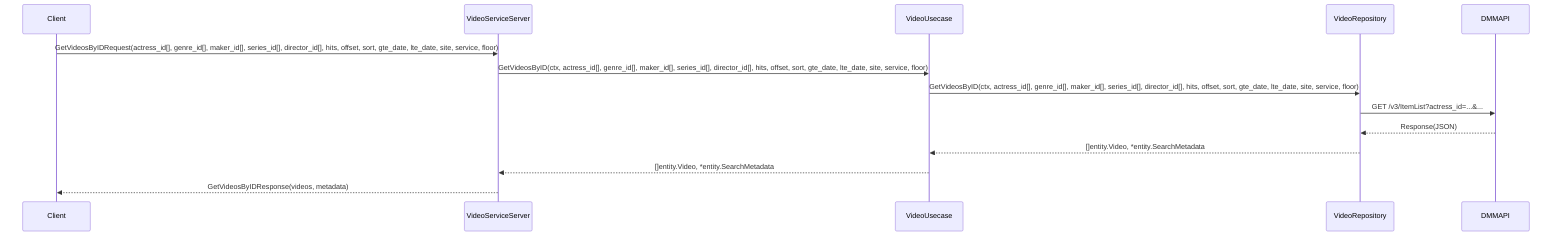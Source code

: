 sequenceDiagram
    participant Client
    participant Handler as VideoServiceServer
    participant Usecase as VideoUsecase
    participant Repository as VideoRepository
    participant DMMAPI

    Client->>Handler: GetVideosByIDRequest(actress_id[], genre_id[], maker_id[], series_id[], director_id[], hits, offset, sort, gte_date, lte_date, site, service, floor)
    Handler->>Usecase: GetVideosByID(ctx, actress_id[], genre_id[], maker_id[], series_id[], director_id[], hits, offset, sort, gte_date, lte_date, site, service, floor)
    Usecase->>Repository: GetVideosByID(ctx, actress_id[], genre_id[], maker_id[], series_id[], director_id[], hits, offset, sort, gte_date, lte_date, site, service, floor)
    Repository->>DMMAPI: GET /v3/ItemList?actress_id=...&...
    DMMAPI-->>Repository: Response(JSON)
    Repository-->>Usecase: []entity.Video, *entity.SearchMetadata
    Usecase-->>Handler: []entity.Video, *entity.SearchMetadata
    Handler-->>Client: GetVideosByIDResponse(videos, metadata)